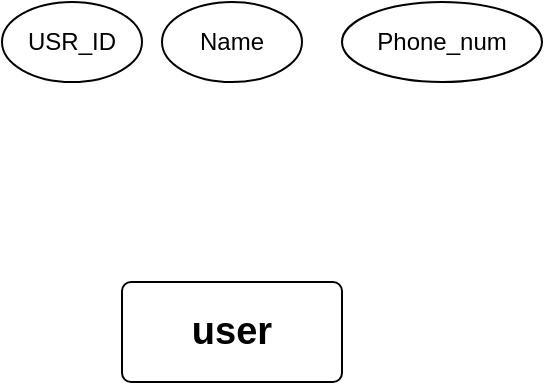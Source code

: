 <mxfile version="24.2.2" type="github">
  <diagram id="R2lEEEUBdFMjLlhIrx00" name="Page-1">
    <mxGraphModel dx="637" dy="350" grid="1" gridSize="10" guides="1" tooltips="1" connect="1" arrows="1" fold="1" page="1" pageScale="1" pageWidth="850" pageHeight="1100" math="0" shadow="0" extFonts="Permanent Marker^https://fonts.googleapis.com/css?family=Permanent+Marker">
      <root>
        <mxCell id="0" />
        <mxCell id="1" parent="0" />
        <mxCell id="x8ZEyGMmbt7tFjFz_5fG-1" value="&lt;div&gt;&lt;b&gt;&lt;font style=&quot;font-size: 19px;&quot;&gt;user&lt;/font&gt;&lt;/b&gt;&lt;/div&gt;" style="rounded=1;arcSize=9;whiteSpace=wrap;html=1;align=center;" vertex="1" parent="1">
          <mxGeometry x="120" y="170" width="110" height="50" as="geometry" />
        </mxCell>
        <mxCell id="x8ZEyGMmbt7tFjFz_5fG-2" value="&lt;div&gt;Name&lt;/div&gt;" style="ellipse;whiteSpace=wrap;html=1;align=center;" vertex="1" parent="1">
          <mxGeometry x="140" y="30" width="70" height="40" as="geometry" />
        </mxCell>
        <mxCell id="x8ZEyGMmbt7tFjFz_5fG-3" value="&lt;div&gt;USR_ID&lt;/div&gt;" style="ellipse;whiteSpace=wrap;html=1;align=center;" vertex="1" parent="1">
          <mxGeometry x="60" y="30" width="70" height="40" as="geometry" />
        </mxCell>
        <mxCell id="x8ZEyGMmbt7tFjFz_5fG-4" value="&lt;div&gt;Phone_num&lt;/div&gt;" style="ellipse;whiteSpace=wrap;html=1;align=center;" vertex="1" parent="1">
          <mxGeometry x="230" y="30" width="100" height="40" as="geometry" />
        </mxCell>
      </root>
    </mxGraphModel>
  </diagram>
</mxfile>
